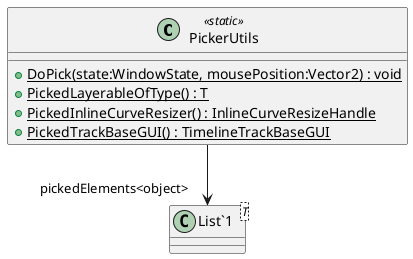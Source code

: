 @startuml
class PickerUtils <<static>> {
    + {static} DoPick(state:WindowState, mousePosition:Vector2) : void
    + {static} PickedLayerableOfType() : T
    + {static} PickedInlineCurveResizer() : InlineCurveResizeHandle
    + {static} PickedTrackBaseGUI() : TimelineTrackBaseGUI
}
class "List`1"<T> {
}
PickerUtils --> "pickedElements<object>" "List`1"
@enduml
